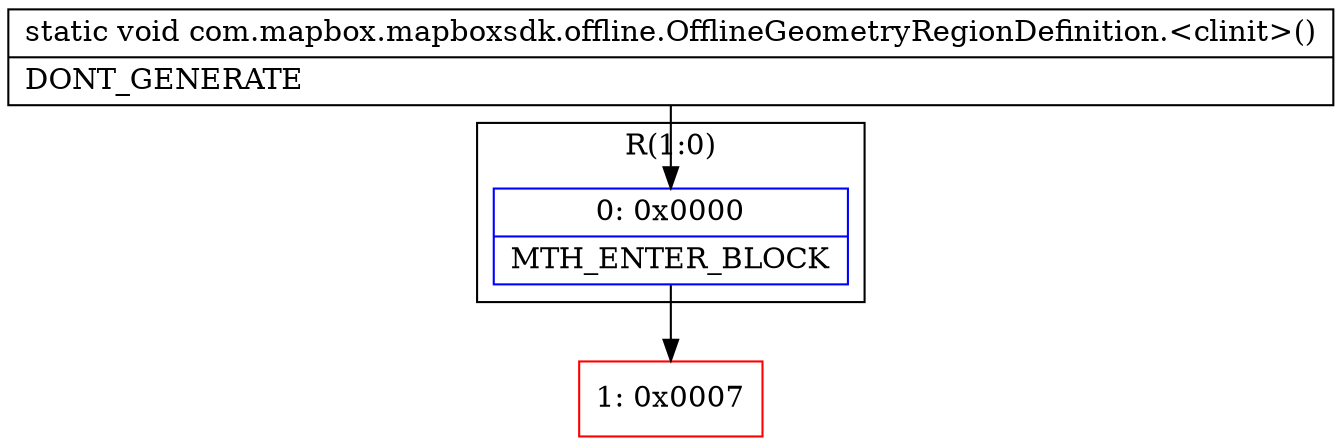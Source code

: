 digraph "CFG forcom.mapbox.mapboxsdk.offline.OfflineGeometryRegionDefinition.\<clinit\>()V" {
subgraph cluster_Region_159268084 {
label = "R(1:0)";
node [shape=record,color=blue];
Node_0 [shape=record,label="{0\:\ 0x0000|MTH_ENTER_BLOCK\l}"];
}
Node_1 [shape=record,color=red,label="{1\:\ 0x0007}"];
MethodNode[shape=record,label="{static void com.mapbox.mapboxsdk.offline.OfflineGeometryRegionDefinition.\<clinit\>()  | DONT_GENERATE\l}"];
MethodNode -> Node_0;
Node_0 -> Node_1;
}

